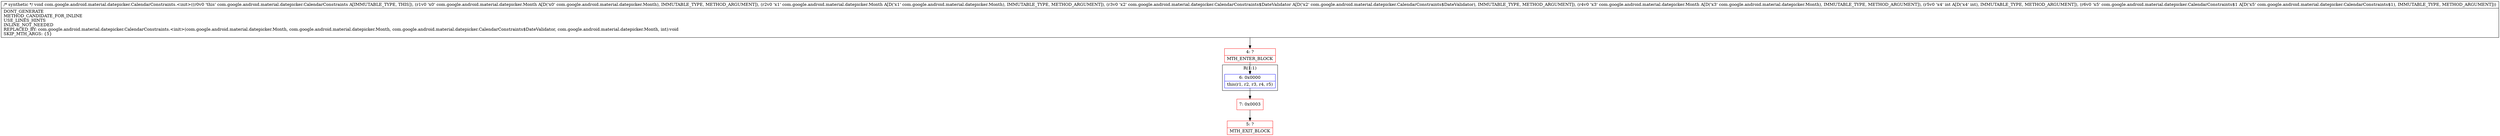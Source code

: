 digraph "CFG forcom.google.android.material.datepicker.CalendarConstraints.\<init\>(Lcom\/google\/android\/material\/datepicker\/Month;Lcom\/google\/android\/material\/datepicker\/Month;Lcom\/google\/android\/material\/datepicker\/CalendarConstraints$DateValidator;Lcom\/google\/android\/material\/datepicker\/Month;ILcom\/google\/android\/material\/datepicker\/CalendarConstraints$1;)V" {
subgraph cluster_Region_1665478011 {
label = "R(1:1)";
node [shape=record,color=blue];
Node_6 [shape=record,label="{6\:\ 0x0000|this(r1, r2, r3, r4, r5)\l}"];
}
Node_4 [shape=record,color=red,label="{4\:\ ?|MTH_ENTER_BLOCK\l}"];
Node_7 [shape=record,color=red,label="{7\:\ 0x0003}"];
Node_5 [shape=record,color=red,label="{5\:\ ?|MTH_EXIT_BLOCK\l}"];
MethodNode[shape=record,label="{\/* synthetic *\/ void com.google.android.material.datepicker.CalendarConstraints.\<init\>((r0v0 'this' com.google.android.material.datepicker.CalendarConstraints A[IMMUTABLE_TYPE, THIS]), (r1v0 'x0' com.google.android.material.datepicker.Month A[D('x0' com.google.android.material.datepicker.Month), IMMUTABLE_TYPE, METHOD_ARGUMENT]), (r2v0 'x1' com.google.android.material.datepicker.Month A[D('x1' com.google.android.material.datepicker.Month), IMMUTABLE_TYPE, METHOD_ARGUMENT]), (r3v0 'x2' com.google.android.material.datepicker.CalendarConstraints$DateValidator A[D('x2' com.google.android.material.datepicker.CalendarConstraints$DateValidator), IMMUTABLE_TYPE, METHOD_ARGUMENT]), (r4v0 'x3' com.google.android.material.datepicker.Month A[D('x3' com.google.android.material.datepicker.Month), IMMUTABLE_TYPE, METHOD_ARGUMENT]), (r5v0 'x4' int A[D('x4' int), IMMUTABLE_TYPE, METHOD_ARGUMENT]), (r6v0 'x5' com.google.android.material.datepicker.CalendarConstraints$1 A[D('x5' com.google.android.material.datepicker.CalendarConstraints$1), IMMUTABLE_TYPE, METHOD_ARGUMENT]))  | DONT_GENERATE\lMETHOD_CANDIDATE_FOR_INLINE\lUSE_LINES_HINTS\lINLINE_NOT_NEEDED\lREPLACED_BY: com.google.android.material.datepicker.CalendarConstraints.\<init\>(com.google.android.material.datepicker.Month, com.google.android.material.datepicker.Month, com.google.android.material.datepicker.CalendarConstraints$DateValidator, com.google.android.material.datepicker.Month, int):void\lSKIP_MTH_ARGS: \{5\}\l}"];
MethodNode -> Node_4;Node_6 -> Node_7;
Node_4 -> Node_6;
Node_7 -> Node_5;
}

